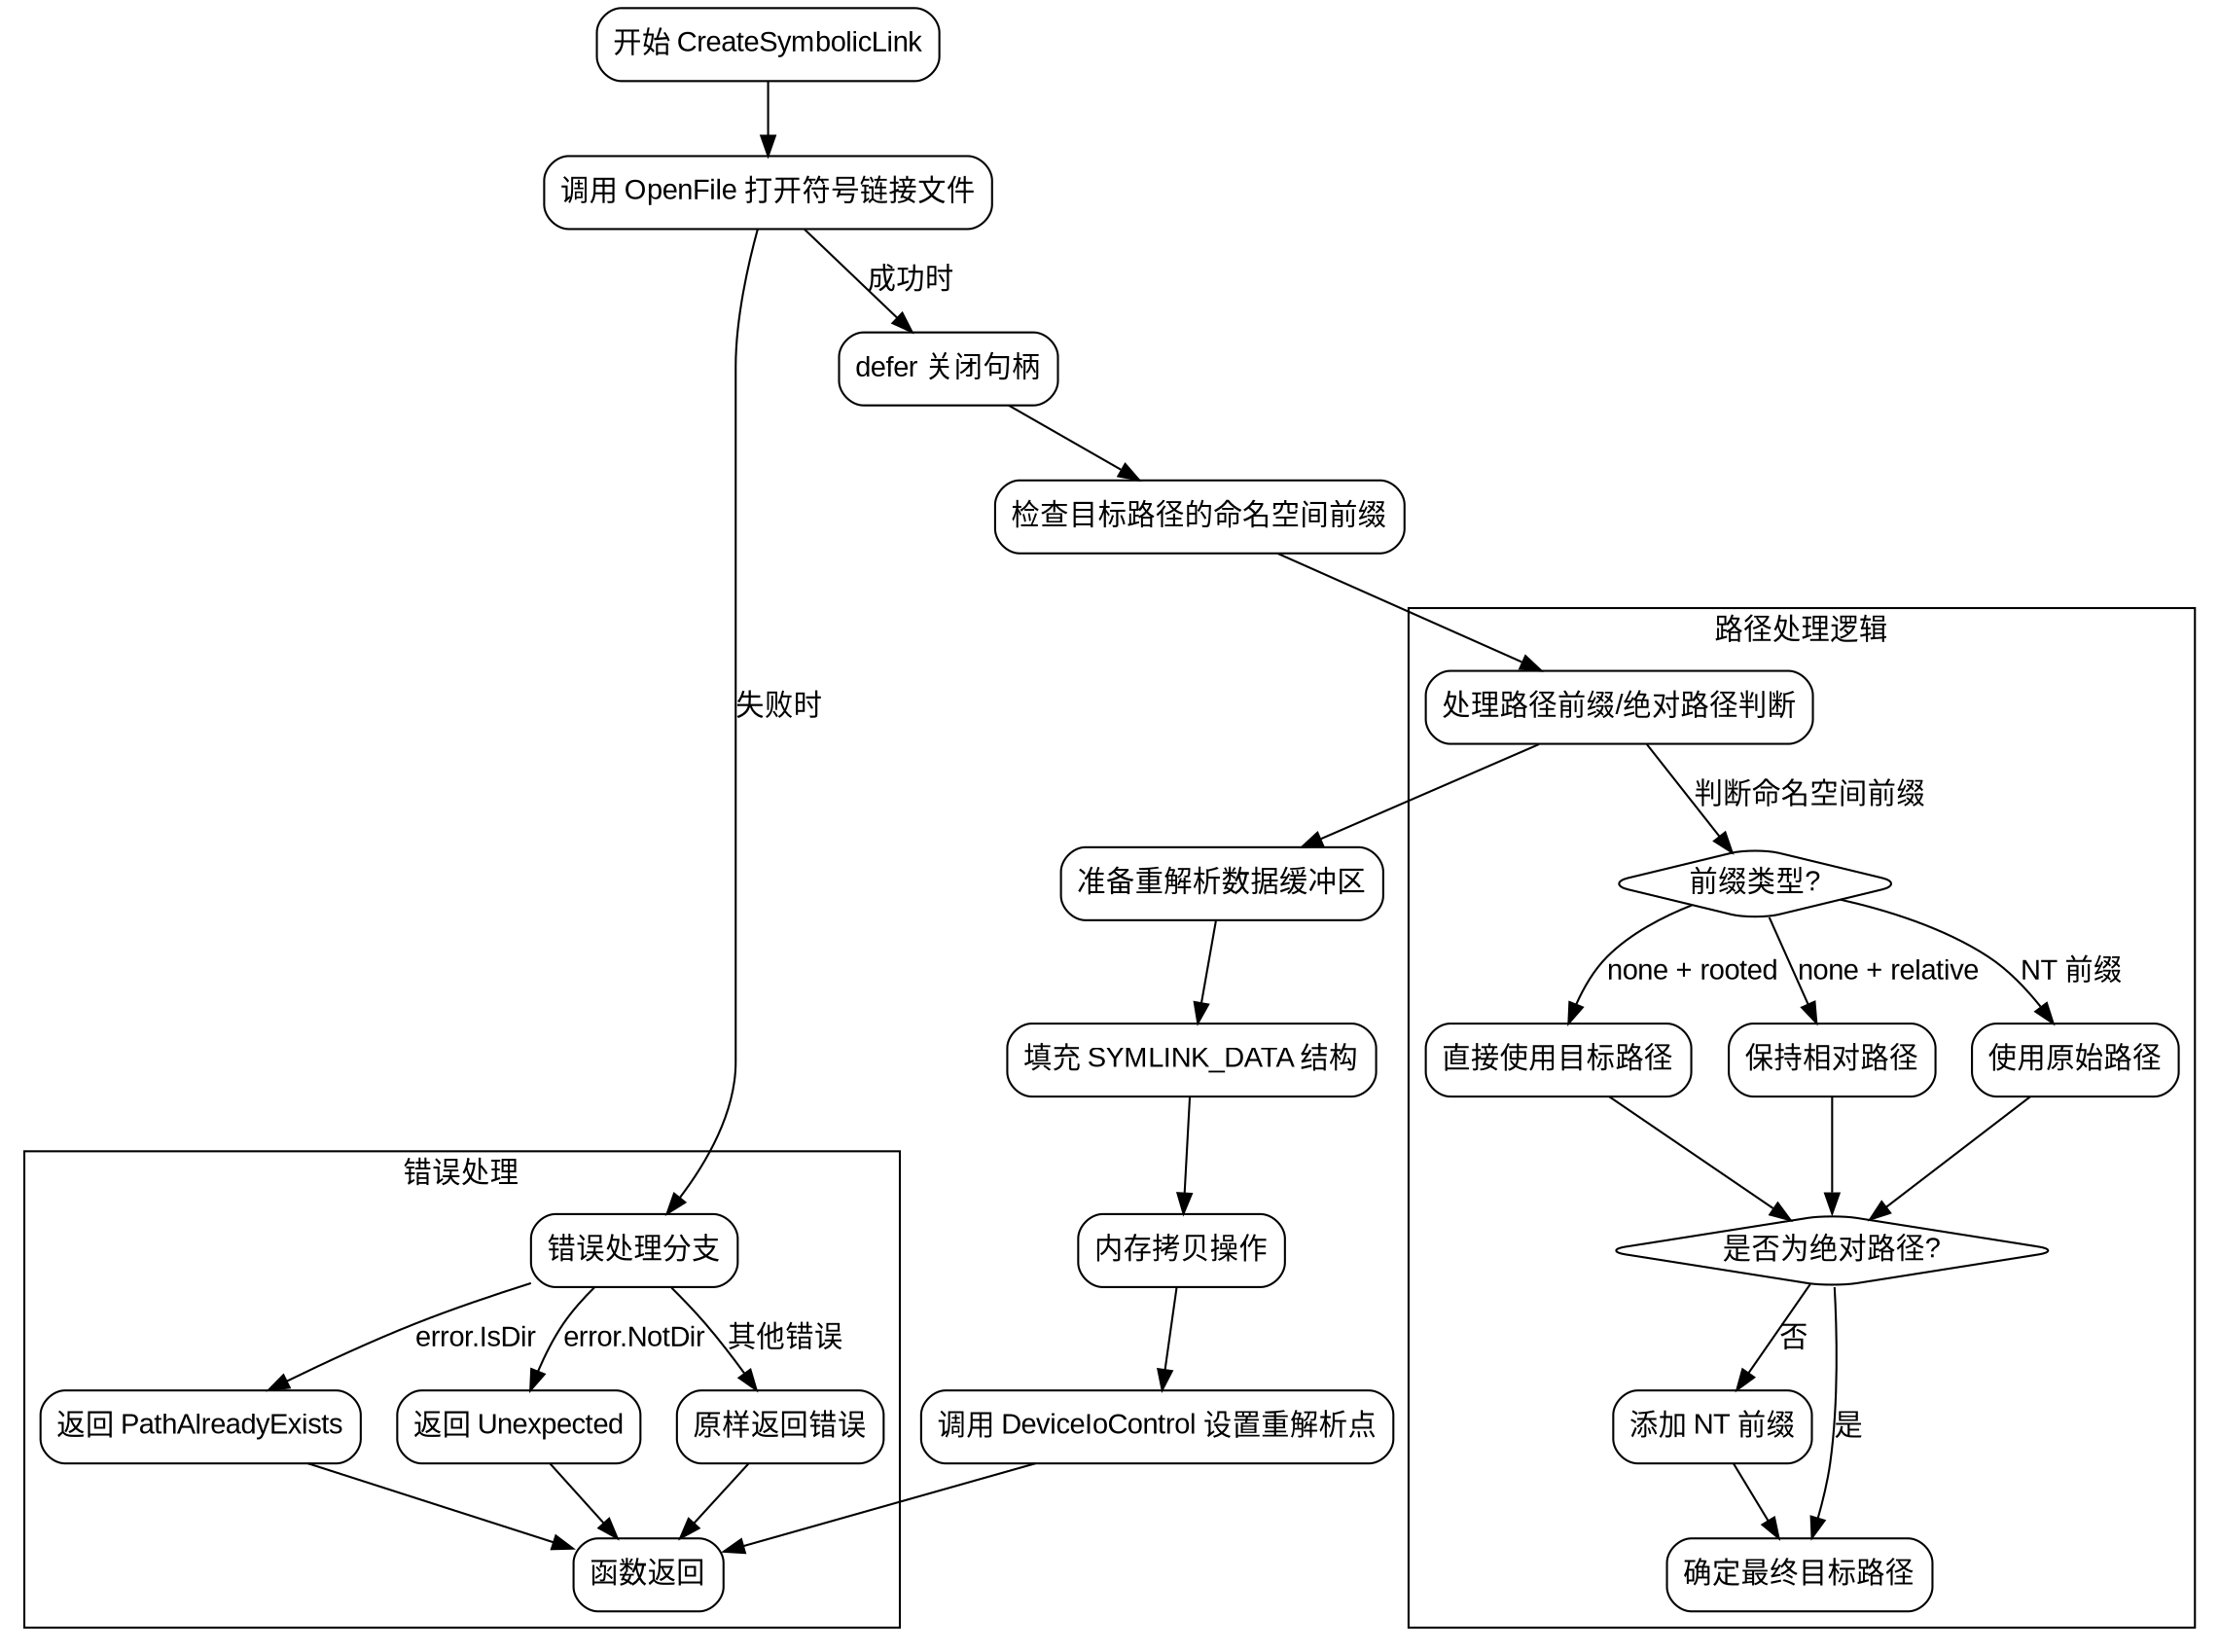 
digraph CreateSymbolicLinkFlow {
    node [shape=rectangle, style="rounded", fontname="Arial"];
    edge [fontname="Arial"];

    start [label="开始 CreateSymbolicLink"];
    open_file [label="调用 OpenFile 打开符号链接文件"];
    error_handling [label="错误处理分支"];
    defer_close [label="defer 关闭句柄"];
    check_namespace [label="检查目标路径的命名空间前缀"];
    path_processing [label="处理路径前缀/绝对路径判断"];
    prepare_buffer [label="准备重解析数据缓冲区"];
    fill_struct [label="填充 SYMLINK_DATA 结构"];
    mem_copy [label="内存拷贝操作"];
    device_ioctl [label="调用 DeviceIoControl 设置重解析点"];
    end [label="函数返回"];

    start -> open_file;
    open_file -> error_handling [label="失败时"];
    open_file -> defer_close [label="成功时"];
    defer_close -> check_namespace;
    
    check_namespace -> path_processing;
    path_processing -> prepare_buffer;
    
    prepare_buffer -> fill_struct;
    fill_struct -> mem_copy;
    mem_copy -> device_ioctl;
    device_ioctl -> end;

    subgraph cluster_error {
        label="错误处理";
        error_handling -> error_case1 [label="error.IsDir"];
        error_handling -> error_case2 [label="error.NotDir"];
        error_handling -> error_case3 [label="其他错误"];
        error_case1 [label="返回 PathAlreadyExists"];
        error_case2 [label="返回 Unexpected"];
        error_case3 [label="原样返回错误"];
        error_case1 -> end;
        error_case2 -> end;
        error_case3 -> end;
    }

    subgraph cluster_path {
        label="路径处理逻辑";
        path_processing -> condition1 [label="判断命名空间前缀"];
        condition1 [shape=diamond, label="前缀类型?"];
        condition1 -> rooted [label="none + rooted"];
        condition1 -> relative [label="none + relative"];
        condition1 -> nt [label="NT 前缀"];
        
        rooted [label="直接使用目标路径"];
        relative [label="保持相对路径"];
        nt [label="使用原始路径"];
        
        rooted -> check_absolute;
        relative -> check_absolute;
        nt -> check_absolute;
        
        check_absolute [shape=diamond, label="是否为绝对路径?"];
        check_absolute -> add_prefix [label="否"];
        check_absolute -> final_path [label="是"];
        
        add_prefix [label="添加 NT 前缀"];
        add_prefix -> final_path;
        final_path [label="确定最终目标路径"];
    }
}
